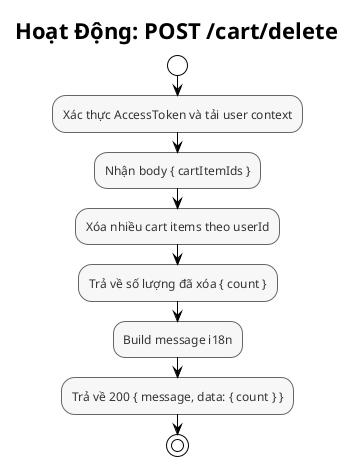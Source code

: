 @startuml Cart - Delete Items Activity
!theme plain
skinparam backgroundColor #FFFFFF
skinparam activityFontSize 12
skinparam activityFontColor #333333
skinparam activityBorderColor #666666
skinparam activityBackgroundColor #F7F7F7

title Hoạt Động: POST /cart/delete

start
:Xác thực AccessToken và tải user context;
:Nhận body { cartItemIds };
:Xóa nhiều cart items theo userId;
:Trả về số lượng đã xóa { count };
:Build message i18n;
:Trả về 200 { message, data: { count } };
stop

@enduml


